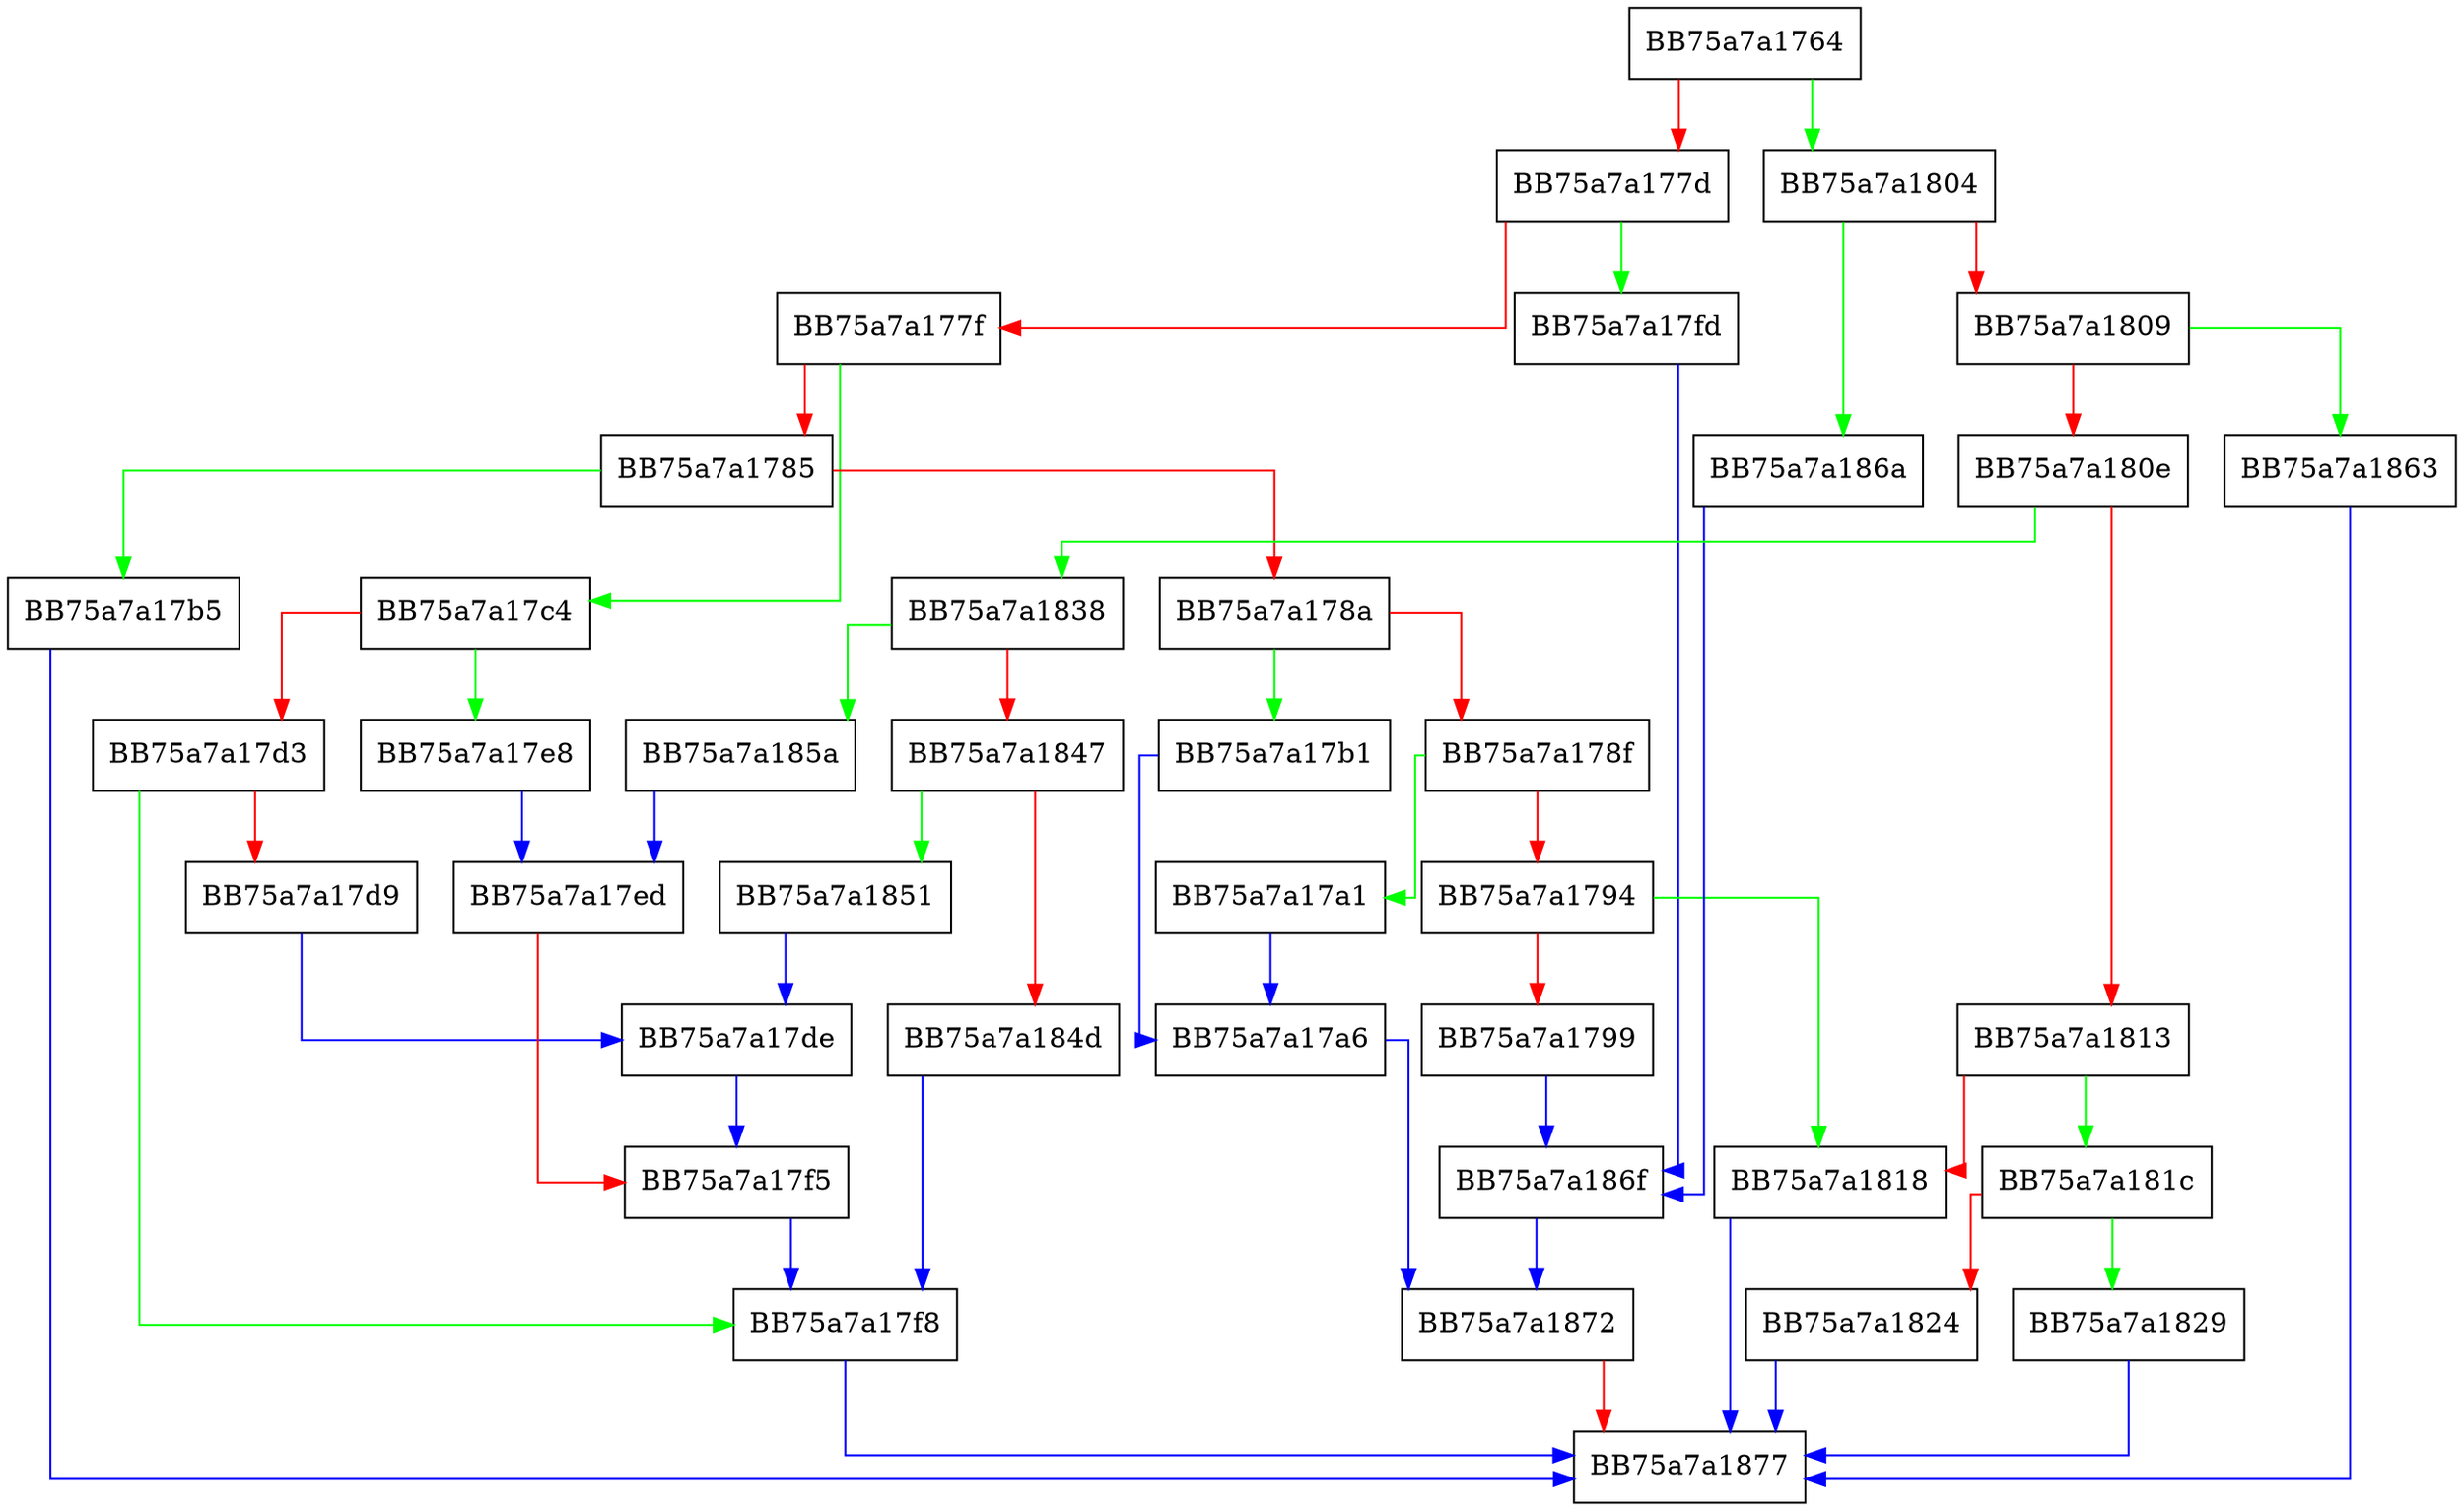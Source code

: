 digraph process_conversion_specifier {
  node [shape="box"];
  graph [splines=ortho];
  BB75a7a1764 -> BB75a7a1804 [color="green"];
  BB75a7a1764 -> BB75a7a177d [color="red"];
  BB75a7a177d -> BB75a7a17fd [color="green"];
  BB75a7a177d -> BB75a7a177f [color="red"];
  BB75a7a177f -> BB75a7a17c4 [color="green"];
  BB75a7a177f -> BB75a7a1785 [color="red"];
  BB75a7a1785 -> BB75a7a17b5 [color="green"];
  BB75a7a1785 -> BB75a7a178a [color="red"];
  BB75a7a178a -> BB75a7a17b1 [color="green"];
  BB75a7a178a -> BB75a7a178f [color="red"];
  BB75a7a178f -> BB75a7a17a1 [color="green"];
  BB75a7a178f -> BB75a7a1794 [color="red"];
  BB75a7a1794 -> BB75a7a1818 [color="green"];
  BB75a7a1794 -> BB75a7a1799 [color="red"];
  BB75a7a1799 -> BB75a7a186f [color="blue"];
  BB75a7a17a1 -> BB75a7a17a6 [color="blue"];
  BB75a7a17a6 -> BB75a7a1872 [color="blue"];
  BB75a7a17b1 -> BB75a7a17a6 [color="blue"];
  BB75a7a17b5 -> BB75a7a1877 [color="blue"];
  BB75a7a17c4 -> BB75a7a17e8 [color="green"];
  BB75a7a17c4 -> BB75a7a17d3 [color="red"];
  BB75a7a17d3 -> BB75a7a17f8 [color="green"];
  BB75a7a17d3 -> BB75a7a17d9 [color="red"];
  BB75a7a17d9 -> BB75a7a17de [color="blue"];
  BB75a7a17de -> BB75a7a17f5 [color="blue"];
  BB75a7a17e8 -> BB75a7a17ed [color="blue"];
  BB75a7a17ed -> BB75a7a17f5 [color="red"];
  BB75a7a17f5 -> BB75a7a17f8 [color="blue"];
  BB75a7a17f8 -> BB75a7a1877 [color="blue"];
  BB75a7a17fd -> BB75a7a186f [color="blue"];
  BB75a7a1804 -> BB75a7a186a [color="green"];
  BB75a7a1804 -> BB75a7a1809 [color="red"];
  BB75a7a1809 -> BB75a7a1863 [color="green"];
  BB75a7a1809 -> BB75a7a180e [color="red"];
  BB75a7a180e -> BB75a7a1838 [color="green"];
  BB75a7a180e -> BB75a7a1813 [color="red"];
  BB75a7a1813 -> BB75a7a181c [color="green"];
  BB75a7a1813 -> BB75a7a1818 [color="red"];
  BB75a7a1818 -> BB75a7a1877 [color="blue"];
  BB75a7a181c -> BB75a7a1829 [color="green"];
  BB75a7a181c -> BB75a7a1824 [color="red"];
  BB75a7a1824 -> BB75a7a1877 [color="blue"];
  BB75a7a1829 -> BB75a7a1877 [color="blue"];
  BB75a7a1838 -> BB75a7a185a [color="green"];
  BB75a7a1838 -> BB75a7a1847 [color="red"];
  BB75a7a1847 -> BB75a7a1851 [color="green"];
  BB75a7a1847 -> BB75a7a184d [color="red"];
  BB75a7a184d -> BB75a7a17f8 [color="blue"];
  BB75a7a1851 -> BB75a7a17de [color="blue"];
  BB75a7a185a -> BB75a7a17ed [color="blue"];
  BB75a7a1863 -> BB75a7a1877 [color="blue"];
  BB75a7a186a -> BB75a7a186f [color="blue"];
  BB75a7a186f -> BB75a7a1872 [color="blue"];
  BB75a7a1872 -> BB75a7a1877 [color="red"];
}